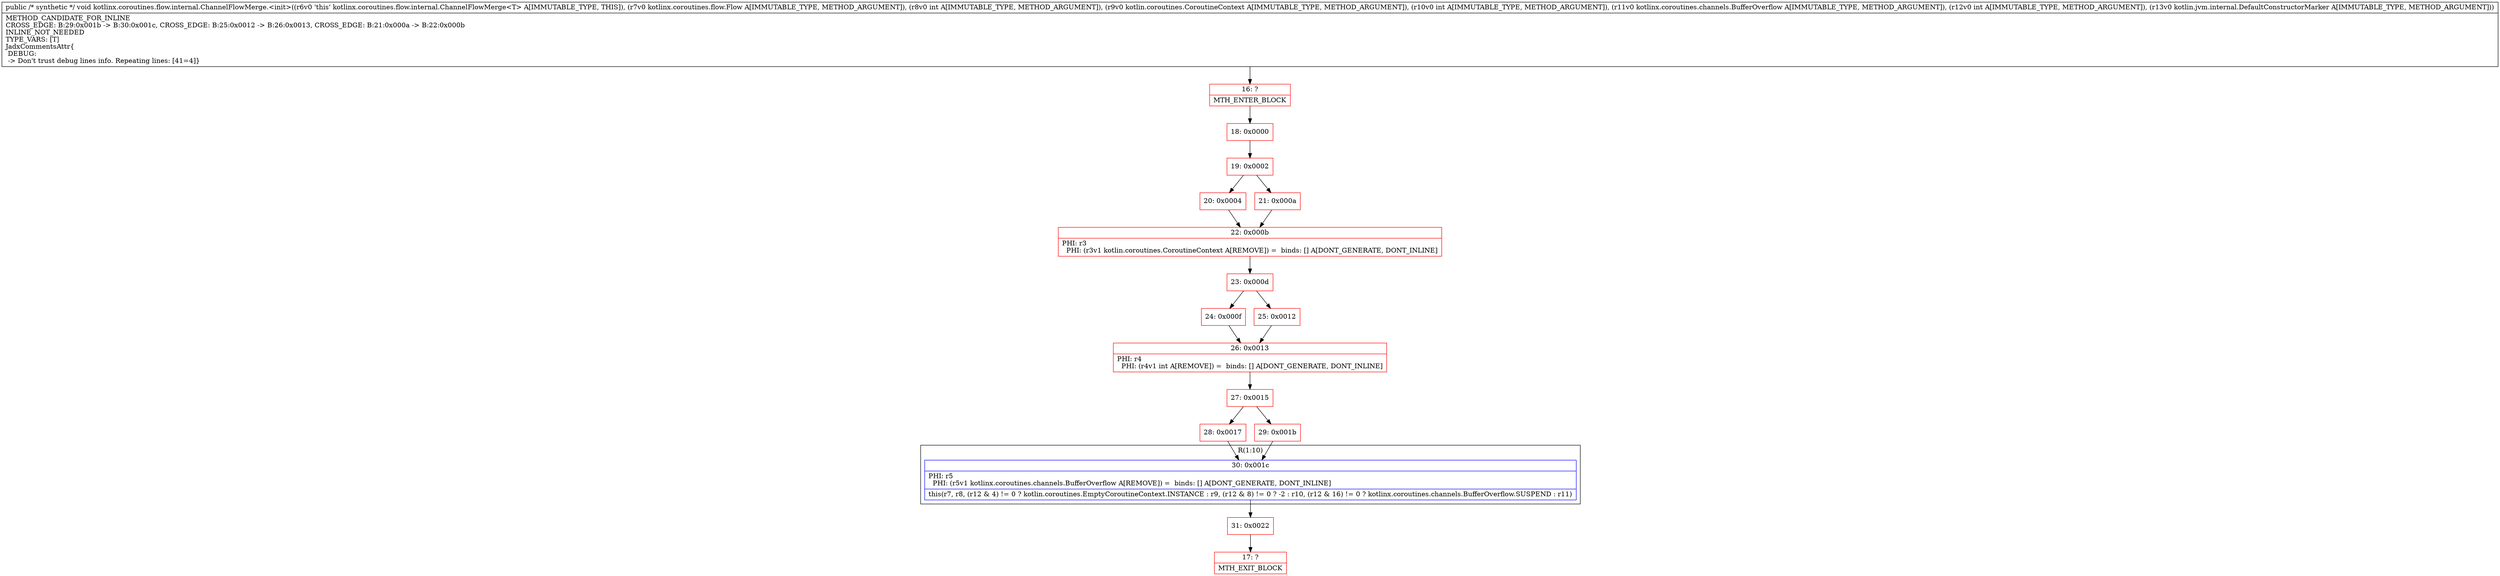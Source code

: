 digraph "CFG forkotlinx.coroutines.flow.internal.ChannelFlowMerge.\<init\>(Lkotlinx\/coroutines\/flow\/Flow;ILkotlin\/coroutines\/CoroutineContext;ILkotlinx\/coroutines\/channels\/BufferOverflow;ILkotlin\/jvm\/internal\/DefaultConstructorMarker;)V" {
subgraph cluster_Region_1168355708 {
label = "R(1:10)";
node [shape=record,color=blue];
Node_30 [shape=record,label="{30\:\ 0x001c|PHI: r5 \l  PHI: (r5v1 kotlinx.coroutines.channels.BufferOverflow A[REMOVE]) =  binds: [] A[DONT_GENERATE, DONT_INLINE]\l|this(r7, r8, (r12 & 4) != 0 ? kotlin.coroutines.EmptyCoroutineContext.INSTANCE : r9, (r12 & 8) != 0 ? \-2 : r10, (r12 & 16) != 0 ? kotlinx.coroutines.channels.BufferOverflow.SUSPEND : r11)\l}"];
}
Node_16 [shape=record,color=red,label="{16\:\ ?|MTH_ENTER_BLOCK\l}"];
Node_18 [shape=record,color=red,label="{18\:\ 0x0000}"];
Node_19 [shape=record,color=red,label="{19\:\ 0x0002}"];
Node_20 [shape=record,color=red,label="{20\:\ 0x0004}"];
Node_22 [shape=record,color=red,label="{22\:\ 0x000b|PHI: r3 \l  PHI: (r3v1 kotlin.coroutines.CoroutineContext A[REMOVE]) =  binds: [] A[DONT_GENERATE, DONT_INLINE]\l}"];
Node_23 [shape=record,color=red,label="{23\:\ 0x000d}"];
Node_24 [shape=record,color=red,label="{24\:\ 0x000f}"];
Node_26 [shape=record,color=red,label="{26\:\ 0x0013|PHI: r4 \l  PHI: (r4v1 int A[REMOVE]) =  binds: [] A[DONT_GENERATE, DONT_INLINE]\l}"];
Node_27 [shape=record,color=red,label="{27\:\ 0x0015}"];
Node_28 [shape=record,color=red,label="{28\:\ 0x0017}"];
Node_31 [shape=record,color=red,label="{31\:\ 0x0022}"];
Node_17 [shape=record,color=red,label="{17\:\ ?|MTH_EXIT_BLOCK\l}"];
Node_29 [shape=record,color=red,label="{29\:\ 0x001b}"];
Node_25 [shape=record,color=red,label="{25\:\ 0x0012}"];
Node_21 [shape=record,color=red,label="{21\:\ 0x000a}"];
MethodNode[shape=record,label="{public \/* synthetic *\/ void kotlinx.coroutines.flow.internal.ChannelFlowMerge.\<init\>((r6v0 'this' kotlinx.coroutines.flow.internal.ChannelFlowMerge\<T\> A[IMMUTABLE_TYPE, THIS]), (r7v0 kotlinx.coroutines.flow.Flow A[IMMUTABLE_TYPE, METHOD_ARGUMENT]), (r8v0 int A[IMMUTABLE_TYPE, METHOD_ARGUMENT]), (r9v0 kotlin.coroutines.CoroutineContext A[IMMUTABLE_TYPE, METHOD_ARGUMENT]), (r10v0 int A[IMMUTABLE_TYPE, METHOD_ARGUMENT]), (r11v0 kotlinx.coroutines.channels.BufferOverflow A[IMMUTABLE_TYPE, METHOD_ARGUMENT]), (r12v0 int A[IMMUTABLE_TYPE, METHOD_ARGUMENT]), (r13v0 kotlin.jvm.internal.DefaultConstructorMarker A[IMMUTABLE_TYPE, METHOD_ARGUMENT]))  | METHOD_CANDIDATE_FOR_INLINE\lCROSS_EDGE: B:29:0x001b \-\> B:30:0x001c, CROSS_EDGE: B:25:0x0012 \-\> B:26:0x0013, CROSS_EDGE: B:21:0x000a \-\> B:22:0x000b\lINLINE_NOT_NEEDED\lTYPE_VARS: [T]\lJadxCommentsAttr\{\l DEBUG: \l \-\> Don't trust debug lines info. Repeating lines: [41=4]\}\l}"];
MethodNode -> Node_16;Node_30 -> Node_31;
Node_16 -> Node_18;
Node_18 -> Node_19;
Node_19 -> Node_20;
Node_19 -> Node_21;
Node_20 -> Node_22;
Node_22 -> Node_23;
Node_23 -> Node_24;
Node_23 -> Node_25;
Node_24 -> Node_26;
Node_26 -> Node_27;
Node_27 -> Node_28;
Node_27 -> Node_29;
Node_28 -> Node_30;
Node_31 -> Node_17;
Node_29 -> Node_30;
Node_25 -> Node_26;
Node_21 -> Node_22;
}

